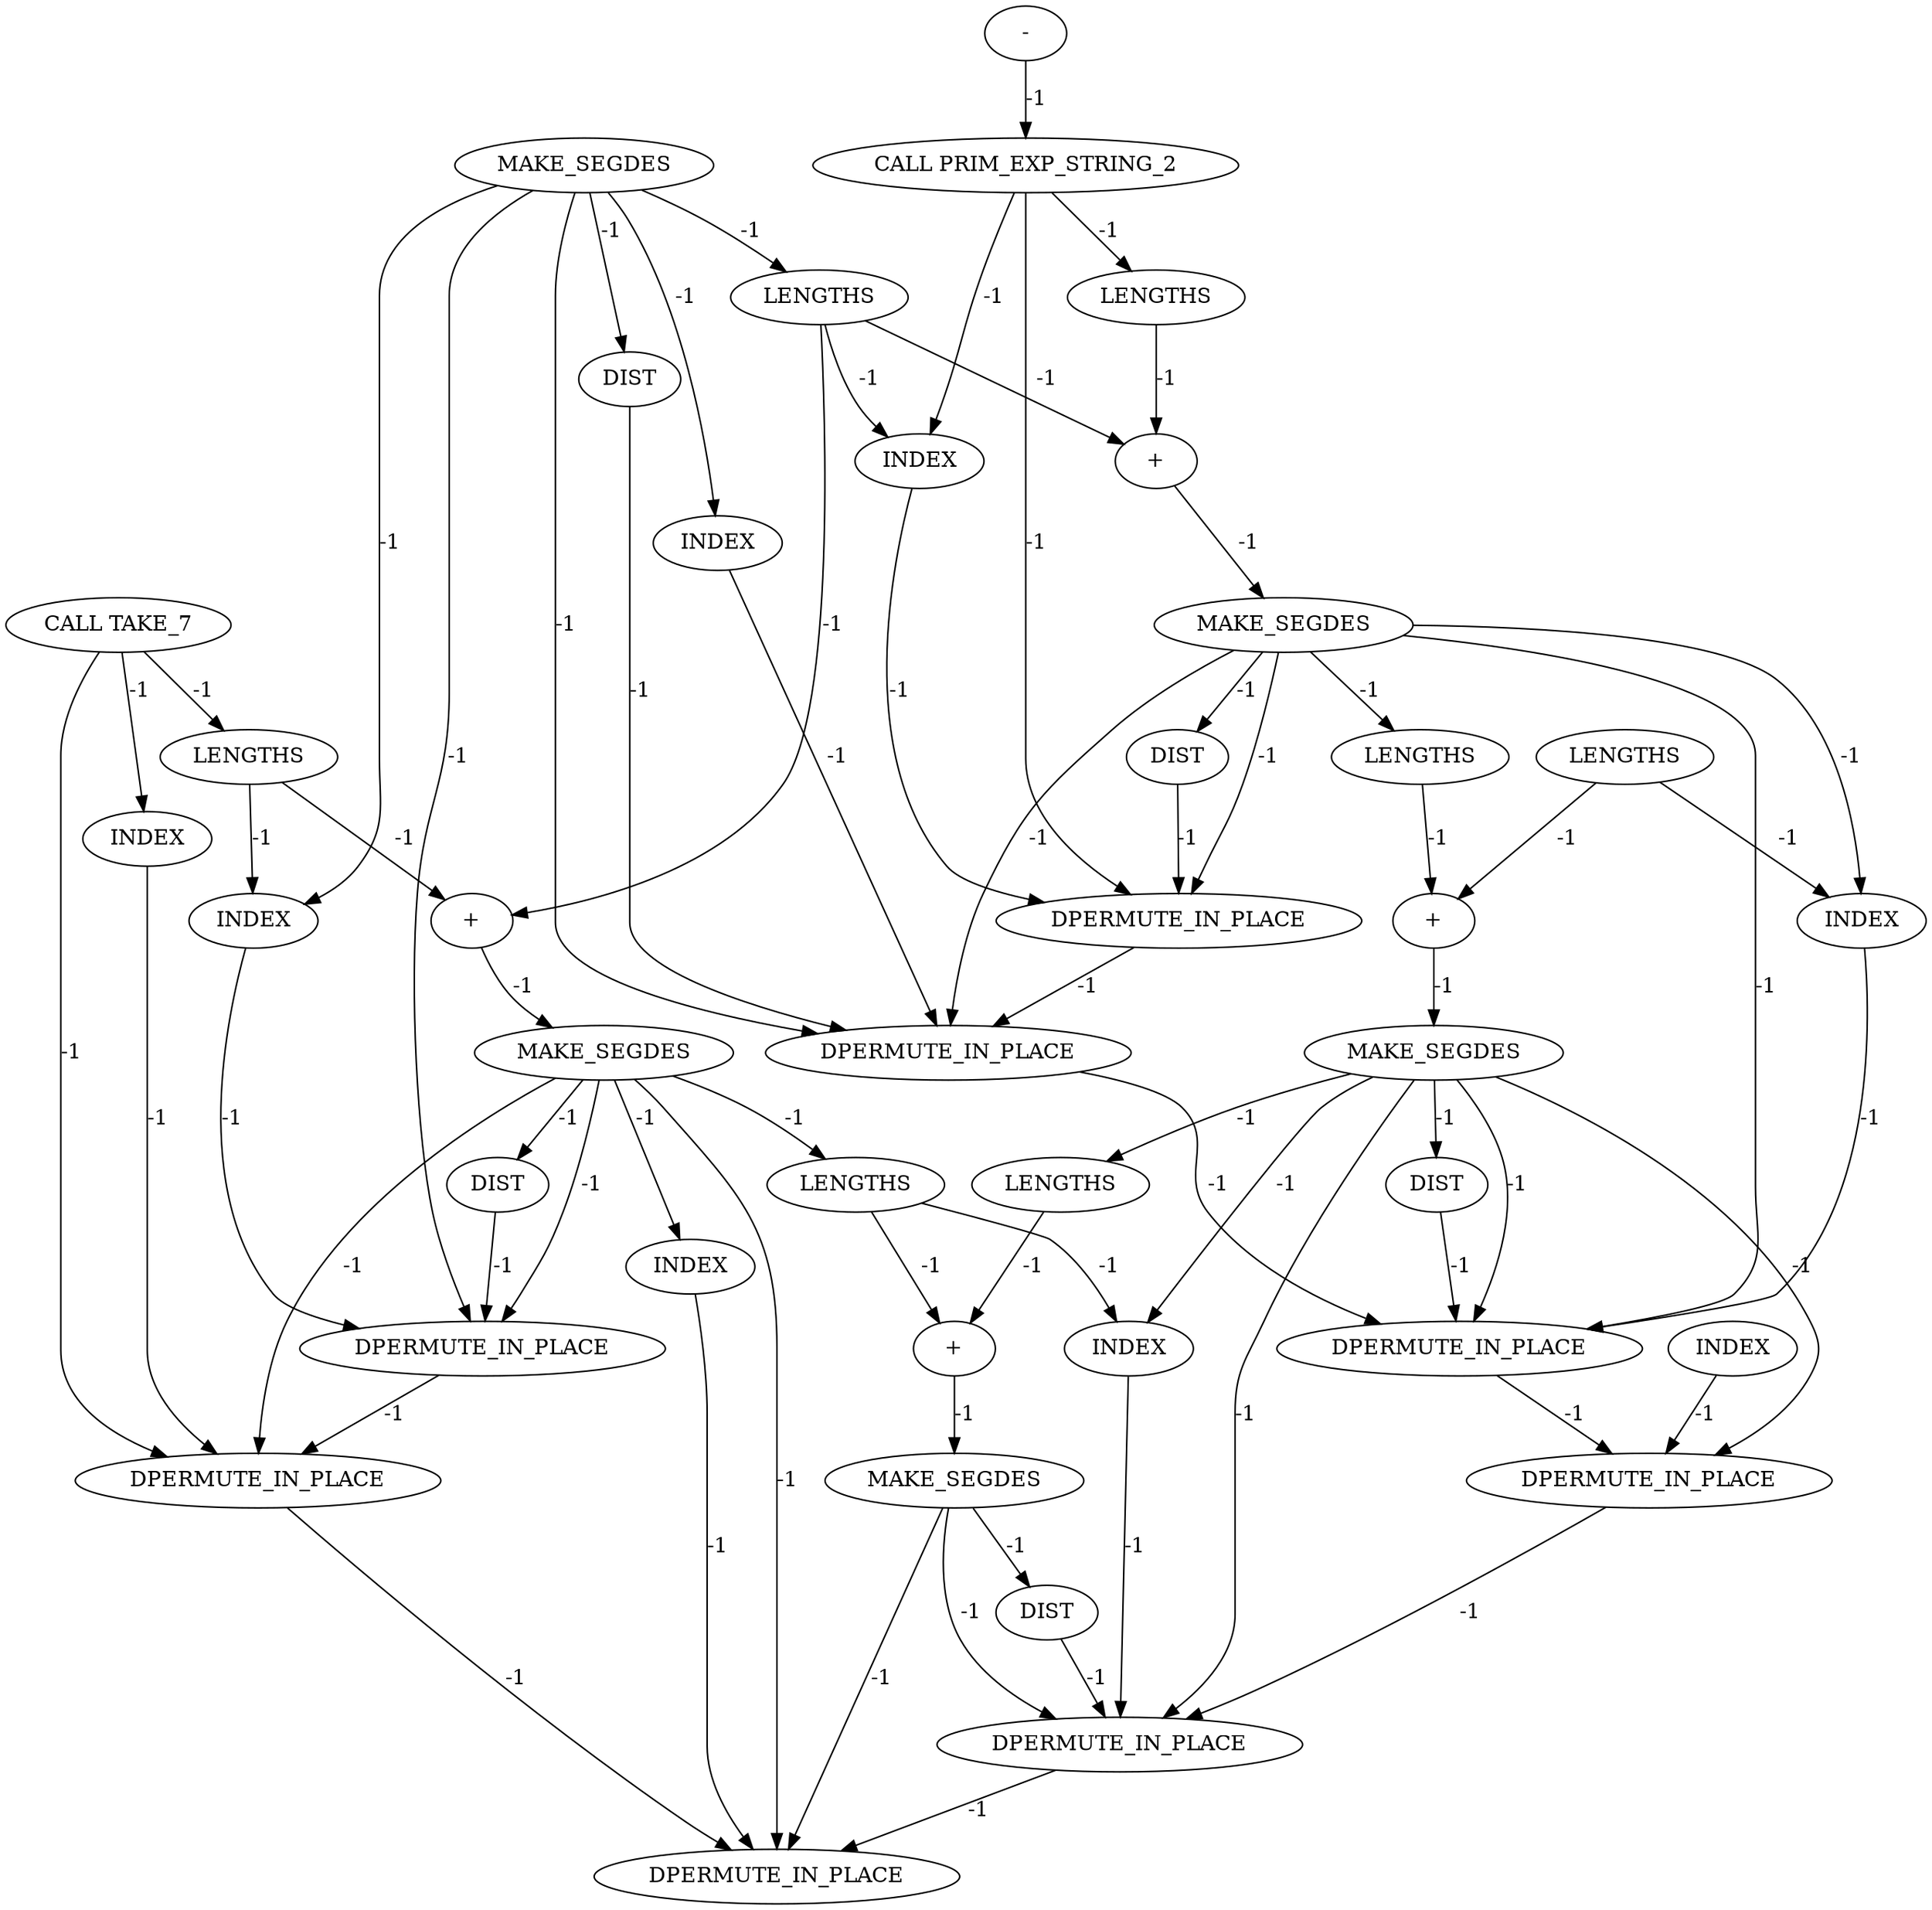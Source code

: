 digraph {
	maximal_independent_set_large_rl_INST_4453 [label="+" cost=0]
	maximal_independent_set_large_rl_INST_4743 [label=LENGTHS cost=0]
	maximal_independent_set_large_rl_INST_4767 [label=MAKE_SEGDES cost=0]
	maximal_independent_set_large_rl_INST_4773 [label=DIST cost=0]
	maximal_independent_set_large_rl_INST_4701 [label=MAKE_SEGDES cost=0]
	maximal_independent_set_large_rl_INST_4685 [label=INDEX cost=0]
	maximal_independent_set_large_rl_INST_4641 [label=DIST cost=0]
	maximal_independent_set_large_rl_INST_4596 [label=DIST cost=0]
	maximal_independent_set_large_rl_INST_1170 [label="CALL TAKE_7" cost=0]
	maximal_independent_set_large_rl_INST_4452 [label=LENGTHS cost=0]
	maximal_independent_set_large_rl_INST_4762 [label="+" cost=0]
	maximal_independent_set_large_rl_INST_4629 [label=LENGTHS cost=0]
	maximal_independent_set_large_rl_INST_1190 [label="CALL PRIM_EXP_STRING_2" cost=0]
	maximal_independent_set_large_rl_INST_4630 [label="+" cost=0]
	maximal_independent_set_large_rl_INST_6005 [label=DPERMUTE_IN_PLACE cost=0]
	maximal_independent_set_large_rl_INST_4434 [label=LENGTHS cost=0]
	maximal_independent_set_large_rl_INST_6002 [label=DPERMUTE_IN_PLACE cost=0]
	maximal_independent_set_large_rl_INST_6001 [label=DPERMUTE_IN_PLACE cost=0]
	maximal_independent_set_large_rl_INST_4696 [label="+" cost=0]
	maximal_independent_set_large_rl_INST_4695 [label=LENGTHS cost=0]
	maximal_independent_set_large_rl_INST_4619 [label=INDEX cost=0]
	maximal_independent_set_large_rl_INST_4607 [label=INDEX cost=0]
	maximal_independent_set_large_rl_INST_6007 [label=DPERMUTE_IN_PLACE cost=0]
	maximal_independent_set_large_rl_INST_4761 [label=LENGTHS cost=0]
	maximal_independent_set_large_rl_INST_1189 [label="-" cost=0]
	maximal_independent_set_large_rl_INST_4464 [label=DIST cost=0]
	maximal_independent_set_large_rl_INST_4677 [label=LENGTHS cost=0]
	maximal_independent_set_large_rl_INST_4430 [label=INDEX cost=0]
	maximal_independent_set_large_rl_INST_4673 [label=INDEX cost=0]
	maximal_independent_set_large_rl_INST_6003 [label=DPERMUTE_IN_PLACE cost=0]
	maximal_independent_set_large_rl_INST_4635 [label=MAKE_SEGDES cost=0]
	maximal_independent_set_large_rl_INST_6008 [label=DPERMUTE_IN_PLACE cost=0]
	maximal_independent_set_large_rl_INST_4739 [label=INDEX cost=0]
	maximal_independent_set_large_rl_INST_4458 [label=MAKE_SEGDES cost=0]
	maximal_independent_set_large_rl_INST_1172 [label=MAKE_SEGDES cost=0]
	maximal_independent_set_large_rl_INST_4707 [label=DIST cost=0]
	maximal_independent_set_large_rl_INST_6004 [label=DPERMUTE_IN_PLACE cost=0]
	maximal_independent_set_large_rl_INST_4751 [label=INDEX cost=0]
	maximal_independent_set_large_rl_INST_4442 [label=INDEX cost=0]
	maximal_independent_set_large_rl_INST_6006 [label=DPERMUTE_IN_PLACE cost=0]
	maximal_independent_set_large_rl_INST_4453 -> maximal_independent_set_large_rl_INST_4458 [label=-1 cost=-1]
	maximal_independent_set_large_rl_INST_4743 -> maximal_independent_set_large_rl_INST_4751 [label=-1 cost=-1]
	maximal_independent_set_large_rl_INST_4743 -> maximal_independent_set_large_rl_INST_4762 [label=-1 cost=-1]
	maximal_independent_set_large_rl_INST_4767 -> maximal_independent_set_large_rl_INST_4773 [label=-1 cost=-1]
	maximal_independent_set_large_rl_INST_4767 -> maximal_independent_set_large_rl_INST_6007 [label=-1 cost=-1]
	maximal_independent_set_large_rl_INST_4767 -> maximal_independent_set_large_rl_INST_6008 [label=-1 cost=-1]
	maximal_independent_set_large_rl_INST_4773 -> maximal_independent_set_large_rl_INST_6007 [label=-1 cost=-1]
	maximal_independent_set_large_rl_INST_4701 -> maximal_independent_set_large_rl_INST_4707 [label=-1 cost=-1]
	maximal_independent_set_large_rl_INST_4701 -> maximal_independent_set_large_rl_INST_6005 [label=-1 cost=-1]
	maximal_independent_set_large_rl_INST_4701 -> maximal_independent_set_large_rl_INST_6006 [label=-1 cost=-1]
	maximal_independent_set_large_rl_INST_4701 -> maximal_independent_set_large_rl_INST_4751 [label=-1 cost=-1]
	maximal_independent_set_large_rl_INST_4701 -> maximal_independent_set_large_rl_INST_4761 [label=-1 cost=-1]
	maximal_independent_set_large_rl_INST_4701 -> maximal_independent_set_large_rl_INST_6007 [label=-1 cost=-1]
	maximal_independent_set_large_rl_INST_4685 -> maximal_independent_set_large_rl_INST_6005 [label=-1 cost=-1]
	maximal_independent_set_large_rl_INST_4641 -> maximal_independent_set_large_rl_INST_6003 [label=-1 cost=-1]
	maximal_independent_set_large_rl_INST_4596 -> maximal_independent_set_large_rl_INST_6004 [label=-1 cost=-1]
	maximal_independent_set_large_rl_INST_1170 -> maximal_independent_set_large_rl_INST_4430 [label=-1 cost=-1]
	maximal_independent_set_large_rl_INST_1170 -> maximal_independent_set_large_rl_INST_4434 [label=-1 cost=-1]
	maximal_independent_set_large_rl_INST_1170 -> maximal_independent_set_large_rl_INST_6002 [label=-1 cost=-1]
	maximal_independent_set_large_rl_INST_4452 -> maximal_independent_set_large_rl_INST_4453 [label=-1 cost=-1]
	maximal_independent_set_large_rl_INST_4452 -> maximal_independent_set_large_rl_INST_4619 [label=-1 cost=-1]
	maximal_independent_set_large_rl_INST_4452 -> maximal_independent_set_large_rl_INST_4630 [label=-1 cost=-1]
	maximal_independent_set_large_rl_INST_4762 -> maximal_independent_set_large_rl_INST_4767 [label=-1 cost=-1]
	maximal_independent_set_large_rl_INST_4629 -> maximal_independent_set_large_rl_INST_4630 [label=-1 cost=-1]
	maximal_independent_set_large_rl_INST_1190 -> maximal_independent_set_large_rl_INST_4619 [label=-1 cost=-1]
	maximal_independent_set_large_rl_INST_1190 -> maximal_independent_set_large_rl_INST_4629 [label=-1 cost=-1]
	maximal_independent_set_large_rl_INST_1190 -> maximal_independent_set_large_rl_INST_6003 [label=-1 cost=-1]
	maximal_independent_set_large_rl_INST_4630 -> maximal_independent_set_large_rl_INST_4635 [label=-1 cost=-1]
	maximal_independent_set_large_rl_INST_6005 -> maximal_independent_set_large_rl_INST_6006 [label=-1 cost=-1]
	maximal_independent_set_large_rl_INST_4434 -> maximal_independent_set_large_rl_INST_4442 [label=-1 cost=-1]
	maximal_independent_set_large_rl_INST_4434 -> maximal_independent_set_large_rl_INST_4453 [label=-1 cost=-1]
	maximal_independent_set_large_rl_INST_6002 -> maximal_independent_set_large_rl_INST_6008 [label=-1 cost=-1]
	maximal_independent_set_large_rl_INST_6001 -> maximal_independent_set_large_rl_INST_6002 [label=-1 cost=-1]
	maximal_independent_set_large_rl_INST_4696 -> maximal_independent_set_large_rl_INST_4701 [label=-1 cost=-1]
	maximal_independent_set_large_rl_INST_4695 -> maximal_independent_set_large_rl_INST_4696 [label=-1 cost=-1]
	maximal_independent_set_large_rl_INST_4619 -> maximal_independent_set_large_rl_INST_6003 [label=-1 cost=-1]
	maximal_independent_set_large_rl_INST_4607 -> maximal_independent_set_large_rl_INST_6004 [label=-1 cost=-1]
	maximal_independent_set_large_rl_INST_6007 -> maximal_independent_set_large_rl_INST_6008 [label=-1 cost=-1]
	maximal_independent_set_large_rl_INST_4761 -> maximal_independent_set_large_rl_INST_4762 [label=-1 cost=-1]
	maximal_independent_set_large_rl_INST_1189 -> maximal_independent_set_large_rl_INST_1190 [label=-1 cost=-1]
	maximal_independent_set_large_rl_INST_4464 -> maximal_independent_set_large_rl_INST_6001 [label=-1 cost=-1]
	maximal_independent_set_large_rl_INST_4677 -> maximal_independent_set_large_rl_INST_4685 [label=-1 cost=-1]
	maximal_independent_set_large_rl_INST_4677 -> maximal_independent_set_large_rl_INST_4696 [label=-1 cost=-1]
	maximal_independent_set_large_rl_INST_4430 -> maximal_independent_set_large_rl_INST_6002 [label=-1 cost=-1]
	maximal_independent_set_large_rl_INST_4673 -> maximal_independent_set_large_rl_INST_6006 [label=-1 cost=-1]
	maximal_independent_set_large_rl_INST_6003 -> maximal_independent_set_large_rl_INST_6004 [label=-1 cost=-1]
	maximal_independent_set_large_rl_INST_4635 -> maximal_independent_set_large_rl_INST_4641 [label=-1 cost=-1]
	maximal_independent_set_large_rl_INST_4635 -> maximal_independent_set_large_rl_INST_6003 [label=-1 cost=-1]
	maximal_independent_set_large_rl_INST_4635 -> maximal_independent_set_large_rl_INST_6004 [label=-1 cost=-1]
	maximal_independent_set_large_rl_INST_4635 -> maximal_independent_set_large_rl_INST_4685 [label=-1 cost=-1]
	maximal_independent_set_large_rl_INST_4635 -> maximal_independent_set_large_rl_INST_4695 [label=-1 cost=-1]
	maximal_independent_set_large_rl_INST_4635 -> maximal_independent_set_large_rl_INST_6005 [label=-1 cost=-1]
	maximal_independent_set_large_rl_INST_4739 -> maximal_independent_set_large_rl_INST_6008 [label=-1 cost=-1]
	maximal_independent_set_large_rl_INST_4458 -> maximal_independent_set_large_rl_INST_4464 [label=-1 cost=-1]
	maximal_independent_set_large_rl_INST_4458 -> maximal_independent_set_large_rl_INST_6001 [label=-1 cost=-1]
	maximal_independent_set_large_rl_INST_4458 -> maximal_independent_set_large_rl_INST_6002 [label=-1 cost=-1]
	maximal_independent_set_large_rl_INST_4458 -> maximal_independent_set_large_rl_INST_4739 [label=-1 cost=-1]
	maximal_independent_set_large_rl_INST_4458 -> maximal_independent_set_large_rl_INST_4743 [label=-1 cost=-1]
	maximal_independent_set_large_rl_INST_4458 -> maximal_independent_set_large_rl_INST_6008 [label=-1 cost=-1]
	maximal_independent_set_large_rl_INST_1172 -> maximal_independent_set_large_rl_INST_4442 [label=-1 cost=-1]
	maximal_independent_set_large_rl_INST_1172 -> maximal_independent_set_large_rl_INST_4452 [label=-1 cost=-1]
	maximal_independent_set_large_rl_INST_1172 -> maximal_independent_set_large_rl_INST_6001 [label=-1 cost=-1]
	maximal_independent_set_large_rl_INST_1172 -> maximal_independent_set_large_rl_INST_4596 [label=-1 cost=-1]
	maximal_independent_set_large_rl_INST_1172 -> maximal_independent_set_large_rl_INST_4607 [label=-1 cost=-1]
	maximal_independent_set_large_rl_INST_1172 -> maximal_independent_set_large_rl_INST_6004 [label=-1 cost=-1]
	maximal_independent_set_large_rl_INST_4707 -> maximal_independent_set_large_rl_INST_6005 [label=-1 cost=-1]
	maximal_independent_set_large_rl_INST_6004 -> maximal_independent_set_large_rl_INST_6005 [label=-1 cost=-1]
	maximal_independent_set_large_rl_INST_4751 -> maximal_independent_set_large_rl_INST_6007 [label=-1 cost=-1]
	maximal_independent_set_large_rl_INST_4442 -> maximal_independent_set_large_rl_INST_6001 [label=-1 cost=-1]
	maximal_independent_set_large_rl_INST_6006 -> maximal_independent_set_large_rl_INST_6007 [label=-1 cost=-1]
}
